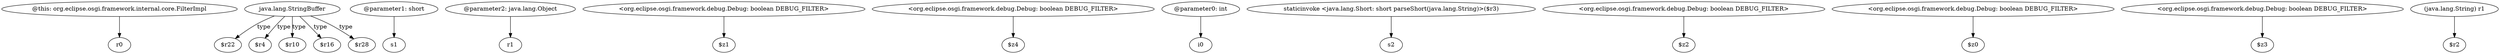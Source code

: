 digraph g {
0[label="@this: org.eclipse.osgi.framework.internal.core.FilterImpl"]
1[label="r0"]
0->1[label=""]
2[label="java.lang.StringBuffer"]
3[label="$r22"]
2->3[label="type"]
4[label="@parameter1: short"]
5[label="s1"]
4->5[label=""]
6[label="@parameter2: java.lang.Object"]
7[label="r1"]
6->7[label=""]
8[label="<org.eclipse.osgi.framework.debug.Debug: boolean DEBUG_FILTER>"]
9[label="$z1"]
8->9[label=""]
10[label="<org.eclipse.osgi.framework.debug.Debug: boolean DEBUG_FILTER>"]
11[label="$z4"]
10->11[label=""]
12[label="@parameter0: int"]
13[label="i0"]
12->13[label=""]
14[label="staticinvoke <java.lang.Short: short parseShort(java.lang.String)>($r3)"]
15[label="s2"]
14->15[label=""]
16[label="$r4"]
2->16[label="type"]
17[label="$r10"]
2->17[label="type"]
18[label="<org.eclipse.osgi.framework.debug.Debug: boolean DEBUG_FILTER>"]
19[label="$z2"]
18->19[label=""]
20[label="<org.eclipse.osgi.framework.debug.Debug: boolean DEBUG_FILTER>"]
21[label="$z0"]
20->21[label=""]
22[label="<org.eclipse.osgi.framework.debug.Debug: boolean DEBUG_FILTER>"]
23[label="$z3"]
22->23[label=""]
24[label="$r16"]
2->24[label="type"]
25[label="$r28"]
2->25[label="type"]
26[label="(java.lang.String) r1"]
27[label="$r2"]
26->27[label=""]
}